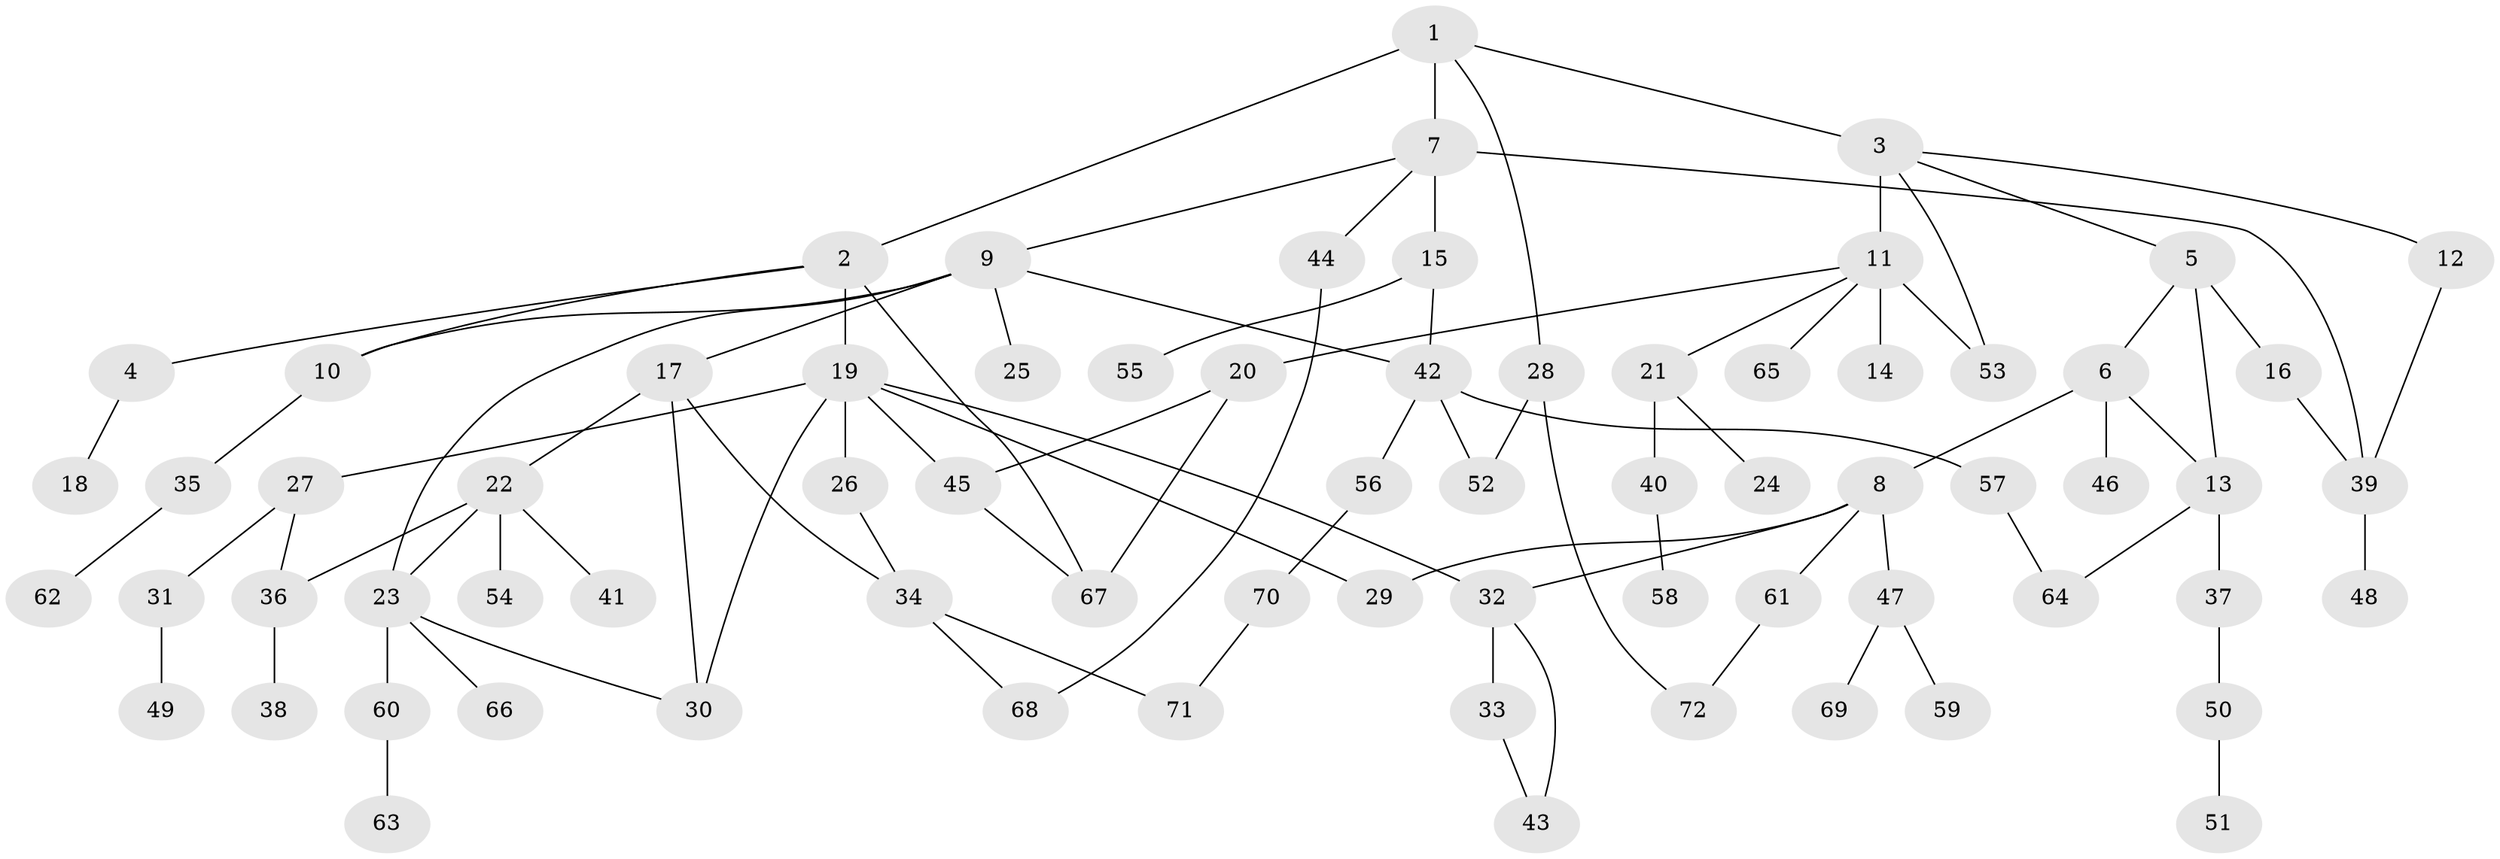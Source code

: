 // original degree distribution, {8: 0.006993006993006993, 6: 0.03496503496503497, 10: 0.006993006993006993, 2: 0.3006993006993007, 5: 0.02097902097902098, 3: 0.15384615384615385, 4: 0.07692307692307693, 7: 0.013986013986013986, 1: 0.38461538461538464}
// Generated by graph-tools (version 1.1) at 2025/34/03/09/25 02:34:11]
// undirected, 72 vertices, 93 edges
graph export_dot {
graph [start="1"]
  node [color=gray90,style=filled];
  1;
  2;
  3;
  4;
  5;
  6;
  7;
  8;
  9;
  10;
  11;
  12;
  13;
  14;
  15;
  16;
  17;
  18;
  19;
  20;
  21;
  22;
  23;
  24;
  25;
  26;
  27;
  28;
  29;
  30;
  31;
  32;
  33;
  34;
  35;
  36;
  37;
  38;
  39;
  40;
  41;
  42;
  43;
  44;
  45;
  46;
  47;
  48;
  49;
  50;
  51;
  52;
  53;
  54;
  55;
  56;
  57;
  58;
  59;
  60;
  61;
  62;
  63;
  64;
  65;
  66;
  67;
  68;
  69;
  70;
  71;
  72;
  1 -- 2 [weight=1.0];
  1 -- 3 [weight=1.0];
  1 -- 7 [weight=4.0];
  1 -- 28 [weight=1.0];
  2 -- 4 [weight=1.0];
  2 -- 10 [weight=1.0];
  2 -- 19 [weight=1.0];
  2 -- 67 [weight=1.0];
  3 -- 5 [weight=1.0];
  3 -- 11 [weight=5.0];
  3 -- 12 [weight=1.0];
  3 -- 53 [weight=1.0];
  4 -- 18 [weight=1.0];
  5 -- 6 [weight=1.0];
  5 -- 13 [weight=1.0];
  5 -- 16 [weight=2.0];
  6 -- 8 [weight=1.0];
  6 -- 13 [weight=1.0];
  6 -- 46 [weight=1.0];
  7 -- 9 [weight=1.0];
  7 -- 15 [weight=1.0];
  7 -- 39 [weight=1.0];
  7 -- 44 [weight=1.0];
  8 -- 29 [weight=1.0];
  8 -- 32 [weight=1.0];
  8 -- 47 [weight=1.0];
  8 -- 61 [weight=1.0];
  9 -- 10 [weight=1.0];
  9 -- 17 [weight=1.0];
  9 -- 23 [weight=1.0];
  9 -- 25 [weight=1.0];
  9 -- 42 [weight=1.0];
  10 -- 35 [weight=1.0];
  11 -- 14 [weight=1.0];
  11 -- 20 [weight=1.0];
  11 -- 21 [weight=1.0];
  11 -- 53 [weight=1.0];
  11 -- 65 [weight=1.0];
  12 -- 39 [weight=1.0];
  13 -- 37 [weight=1.0];
  13 -- 64 [weight=1.0];
  15 -- 42 [weight=1.0];
  15 -- 55 [weight=1.0];
  16 -- 39 [weight=1.0];
  17 -- 22 [weight=1.0];
  17 -- 30 [weight=1.0];
  17 -- 34 [weight=1.0];
  19 -- 26 [weight=4.0];
  19 -- 27 [weight=1.0];
  19 -- 29 [weight=1.0];
  19 -- 30 [weight=1.0];
  19 -- 32 [weight=1.0];
  19 -- 45 [weight=1.0];
  20 -- 45 [weight=1.0];
  20 -- 67 [weight=1.0];
  21 -- 24 [weight=2.0];
  21 -- 40 [weight=1.0];
  22 -- 23 [weight=1.0];
  22 -- 36 [weight=1.0];
  22 -- 41 [weight=1.0];
  22 -- 54 [weight=2.0];
  23 -- 30 [weight=1.0];
  23 -- 60 [weight=1.0];
  23 -- 66 [weight=1.0];
  26 -- 34 [weight=1.0];
  27 -- 31 [weight=1.0];
  27 -- 36 [weight=1.0];
  28 -- 52 [weight=1.0];
  28 -- 72 [weight=1.0];
  31 -- 49 [weight=1.0];
  32 -- 33 [weight=2.0];
  32 -- 43 [weight=1.0];
  33 -- 43 [weight=1.0];
  34 -- 68 [weight=1.0];
  34 -- 71 [weight=1.0];
  35 -- 62 [weight=1.0];
  36 -- 38 [weight=1.0];
  37 -- 50 [weight=1.0];
  39 -- 48 [weight=1.0];
  40 -- 58 [weight=1.0];
  42 -- 52 [weight=1.0];
  42 -- 56 [weight=1.0];
  42 -- 57 [weight=2.0];
  44 -- 68 [weight=1.0];
  45 -- 67 [weight=1.0];
  47 -- 59 [weight=1.0];
  47 -- 69 [weight=1.0];
  50 -- 51 [weight=1.0];
  56 -- 70 [weight=2.0];
  57 -- 64 [weight=1.0];
  60 -- 63 [weight=1.0];
  61 -- 72 [weight=1.0];
  70 -- 71 [weight=1.0];
}
